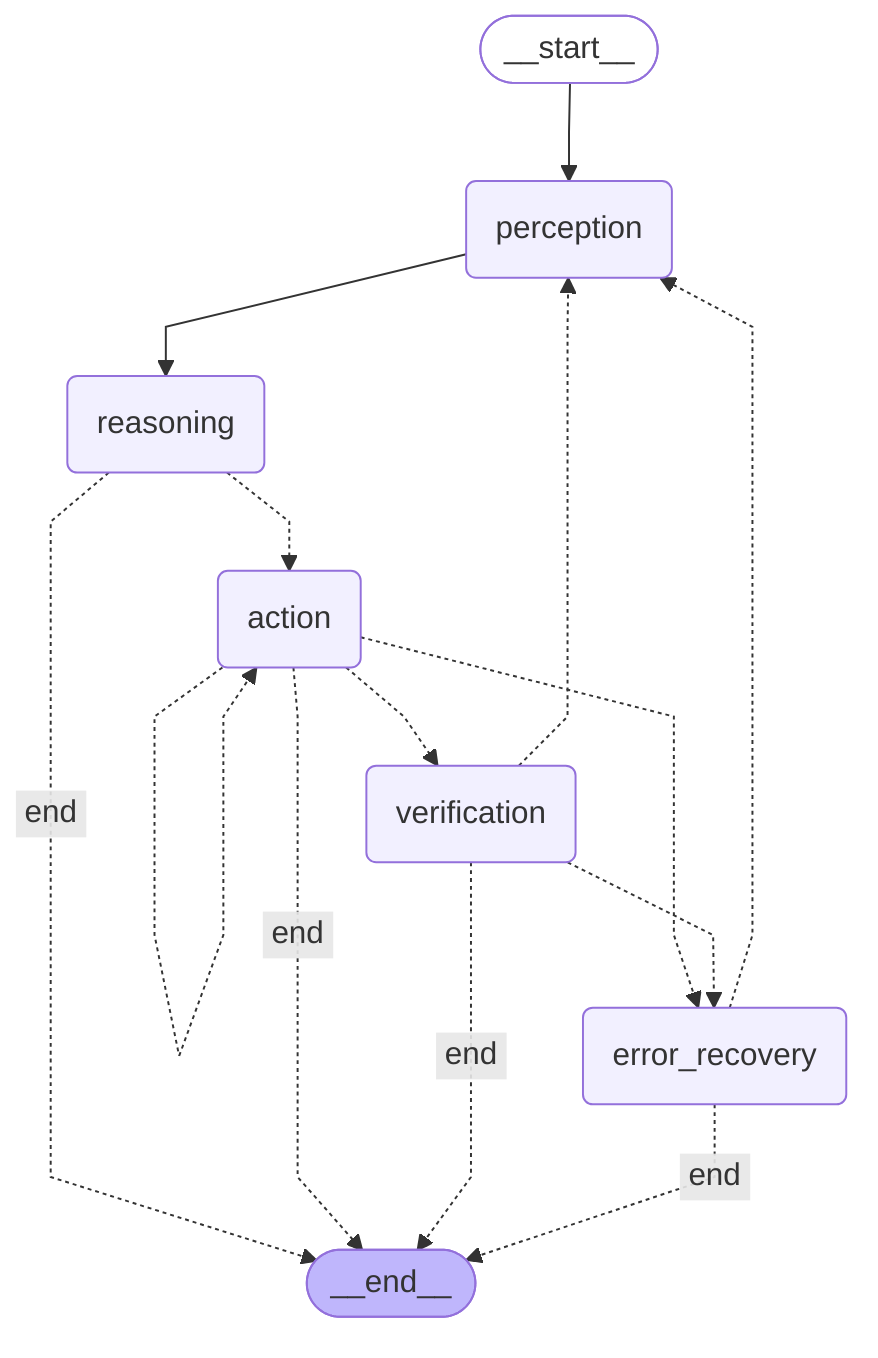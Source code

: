 %%{init: {'flowchart': {'curve': 'linear'}}}%%
graph TD;
	__start__([<p>__start__</p>]):::first
	perception(perception)
	reasoning(reasoning)
	action(action)
	verification(verification)
	error_recovery(error_recovery)
	__end__([<p>__end__</p>]):::last
	__start__ --> perception;
	perception --> reasoning;
	reasoning -.-> action;
	reasoning -. &nbsp;end&nbsp; .-> __end__;
	action -.-> verification;
	action -.-> error_recovery;
	action -. &nbsp;end&nbsp; .-> __end__;
	verification -.-> perception;
	verification -.-> error_recovery;
	verification -. &nbsp;end&nbsp; .-> __end__;
	error_recovery -.-> perception;
	error_recovery -. &nbsp;end&nbsp; .-> __end__;
	action -.-> action;
	classDef default fill:#f2f0ff,line-height:1.2;
	classDef first fill-opacity:0;
	classDef last fill:#bfb6fc;
